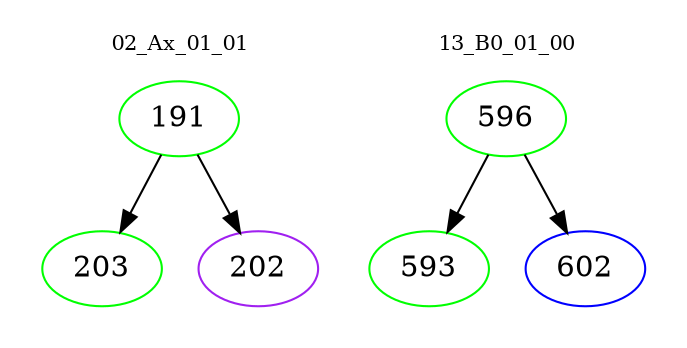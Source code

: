 digraph{
subgraph cluster_0 {
color = white
label = "02_Ax_01_01";
fontsize=10;
T0_191 [label="191", color="green"]
T0_191 -> T0_203 [color="black"]
T0_203 [label="203", color="green"]
T0_191 -> T0_202 [color="black"]
T0_202 [label="202", color="purple"]
}
subgraph cluster_1 {
color = white
label = "13_B0_01_00";
fontsize=10;
T1_596 [label="596", color="green"]
T1_596 -> T1_593 [color="black"]
T1_593 [label="593", color="green"]
T1_596 -> T1_602 [color="black"]
T1_602 [label="602", color="blue"]
}
}
